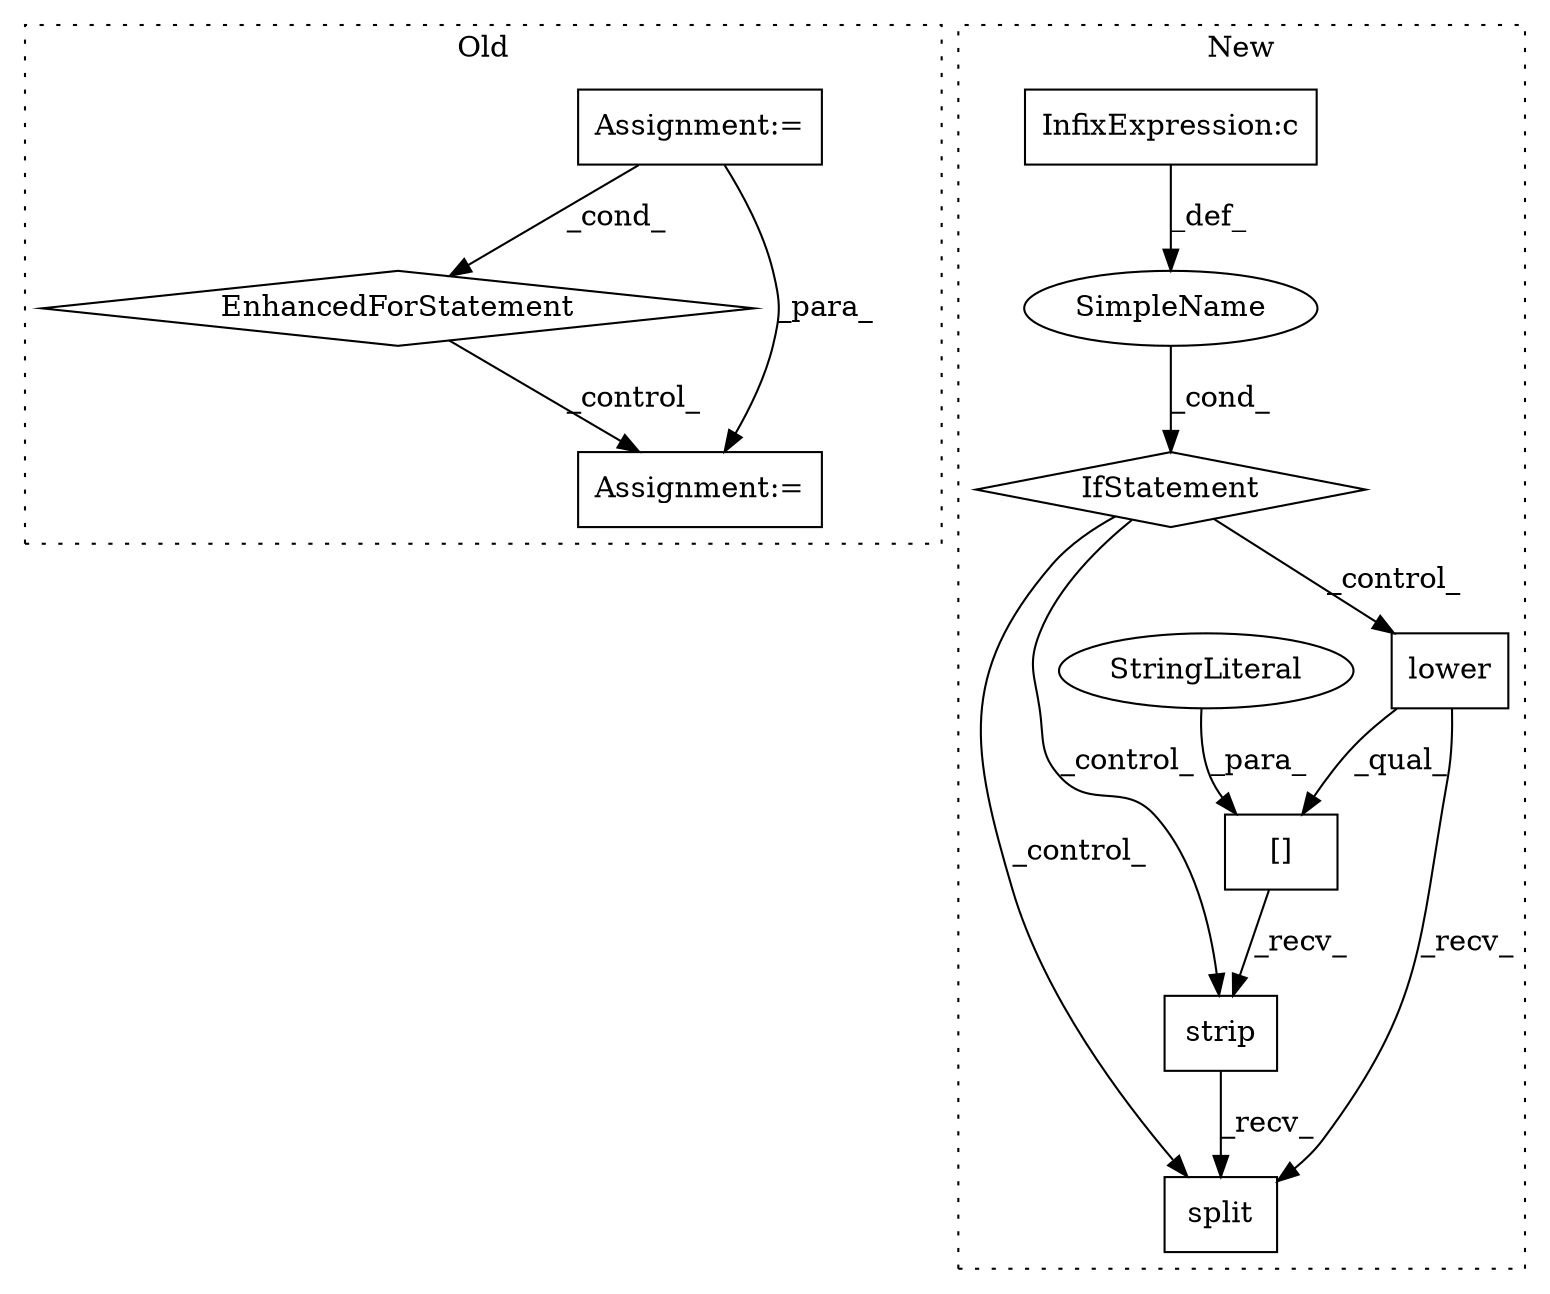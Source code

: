 digraph G {
subgraph cluster0 {
1 [label="EnhancedForStatement" a="70" s="3115,3186" l="57,2" shape="diamond"];
3 [label="Assignment:=" a="7" s="3025" l="1" shape="box"];
11 [label="Assignment:=" a="7" s="3422" l="1" shape="box"];
label = "Old";
style="dotted";
}
subgraph cluster1 {
2 [label="strip" a="32" s="3247" l="7" shape="box"];
4 [label="split" a="32" s="3255" l="7" shape="box"];
5 [label="IfStatement" a="25" s="3061,3097" l="4,2" shape="diamond"];
6 [label="[]" a="2" s="3211,3245" l="17,1" shape="box"];
7 [label="InfixExpression:c" a="27" s="3074" l="4" shape="box"];
8 [label="lower" a="32" s="3220" l="7" shape="box"];
9 [label="SimpleName" a="42" s="" l="" shape="ellipse"];
10 [label="StringLiteral" a="45" s="3228" l="17" shape="ellipse"];
label = "New";
style="dotted";
}
1 -> 11 [label="_control_"];
2 -> 4 [label="_recv_"];
3 -> 1 [label="_cond_"];
3 -> 11 [label="_para_"];
5 -> 2 [label="_control_"];
5 -> 8 [label="_control_"];
5 -> 4 [label="_control_"];
6 -> 2 [label="_recv_"];
7 -> 9 [label="_def_"];
8 -> 6 [label="_qual_"];
8 -> 4 [label="_recv_"];
9 -> 5 [label="_cond_"];
10 -> 6 [label="_para_"];
}